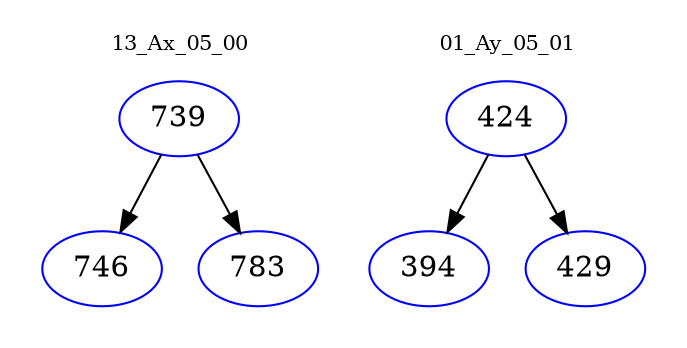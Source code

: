 digraph{
subgraph cluster_0 {
color = white
label = "13_Ax_05_00";
fontsize=10;
T0_739 [label="739", color="blue"]
T0_739 -> T0_746 [color="black"]
T0_746 [label="746", color="blue"]
T0_739 -> T0_783 [color="black"]
T0_783 [label="783", color="blue"]
}
subgraph cluster_1 {
color = white
label = "01_Ay_05_01";
fontsize=10;
T1_424 [label="424", color="blue"]
T1_424 -> T1_394 [color="black"]
T1_394 [label="394", color="blue"]
T1_424 -> T1_429 [color="black"]
T1_429 [label="429", color="blue"]
}
}
